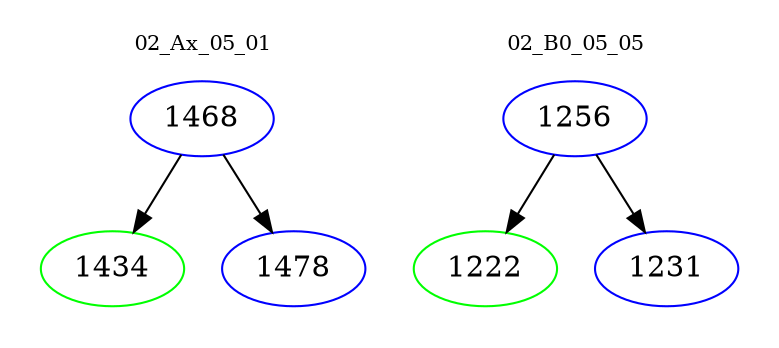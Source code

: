 digraph{
subgraph cluster_0 {
color = white
label = "02_Ax_05_01";
fontsize=10;
T0_1468 [label="1468", color="blue"]
T0_1468 -> T0_1434 [color="black"]
T0_1434 [label="1434", color="green"]
T0_1468 -> T0_1478 [color="black"]
T0_1478 [label="1478", color="blue"]
}
subgraph cluster_1 {
color = white
label = "02_B0_05_05";
fontsize=10;
T1_1256 [label="1256", color="blue"]
T1_1256 -> T1_1222 [color="black"]
T1_1222 [label="1222", color="green"]
T1_1256 -> T1_1231 [color="black"]
T1_1231 [label="1231", color="blue"]
}
}
